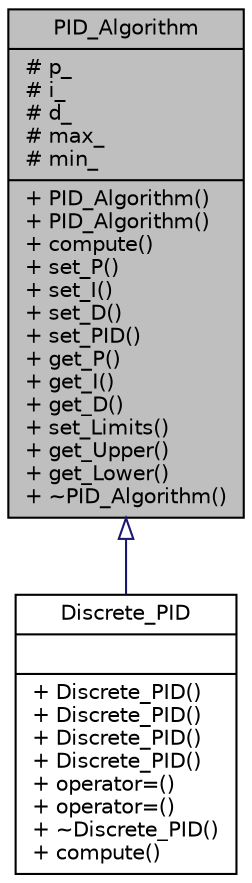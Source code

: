 digraph "PID_Algorithm"
{
 // INTERACTIVE_SVG=YES
 // LATEX_PDF_SIZE
  edge [fontname="Helvetica",fontsize="10",labelfontname="Helvetica",labelfontsize="10"];
  node [fontname="Helvetica",fontsize="10",shape=record];
  Node0 [label="{PID_Algorithm\n|# p_\l# i_\l# d_\l# max_\l# min_\l|+ PID_Algorithm()\l+ PID_Algorithm()\l+ compute()\l+ set_P()\l+ set_I()\l+ set_D()\l+ set_PID()\l+ get_P()\l+ get_I()\l+ get_D()\l+ set_Limits()\l+ get_Upper()\l+ get_Lower()\l+ ~PID_Algorithm()\l}",height=0.2,width=0.4,color="black", fillcolor="grey75", style="filled", fontcolor="black",tooltip=" "];
  Node0 -> Node1 [dir="back",color="midnightblue",fontsize="10",style="solid",arrowtail="onormal",fontname="Helvetica"];
  Node1 [label="{Discrete_PID\n||+ Discrete_PID()\l+ Discrete_PID()\l+ Discrete_PID()\l+ Discrete_PID()\l+ operator=()\l+ operator=()\l+ ~Discrete_PID()\l+ compute()\l}",height=0.2,width=0.4,color="black", fillcolor="white", style="filled",URL="$class_discrete___p_i_d.html",tooltip=" "];
}
